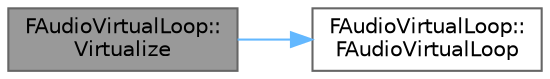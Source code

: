 digraph "FAudioVirtualLoop::Virtualize"
{
 // INTERACTIVE_SVG=YES
 // LATEX_PDF_SIZE
  bgcolor="transparent";
  edge [fontname=Helvetica,fontsize=10,labelfontname=Helvetica,labelfontsize=10];
  node [fontname=Helvetica,fontsize=10,shape=box,height=0.2,width=0.4];
  rankdir="LR";
  Node1 [id="Node000001",label="FAudioVirtualLoop::\lVirtualize",height=0.2,width=0.4,color="gray40", fillcolor="grey60", style="filled", fontcolor="black",tooltip="Checks if provided active sound is available to be virtualized."];
  Node1 -> Node2 [id="edge1_Node000001_Node000002",color="steelblue1",style="solid",tooltip=" "];
  Node2 [id="Node000002",label="FAudioVirtualLoop::\lFAudioVirtualLoop",height=0.2,width=0.4,color="grey40", fillcolor="white", style="filled",URL="$da/d2d/structFAudioVirtualLoop.html#a54a4ba8ccb9735b2a8f4905dac96d3bb",tooltip=" "];
}
